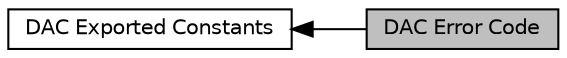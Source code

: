 digraph "DAC Error Code"
{
  edge [fontname="Helvetica",fontsize="10",labelfontname="Helvetica",labelfontsize="10"];
  node [fontname="Helvetica",fontsize="10",shape=record];
  rankdir=LR;
  Node0 [label="DAC Error Code",height=0.2,width=0.4,color="black", fillcolor="grey75", style="filled", fontcolor="black"];
  Node1 [label="DAC Exported Constants",height=0.2,width=0.4,color="black", fillcolor="white", style="filled",URL="$group___d_a_c___exported___constants.html"];
  Node1->Node0 [shape=plaintext, dir="back", style="solid"];
}
